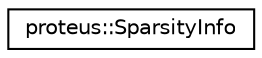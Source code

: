 digraph "Graphical Class Hierarchy"
{
 // LATEX_PDF_SIZE
  edge [fontname="Helvetica",fontsize="10",labelfontname="Helvetica",labelfontsize="10"];
  node [fontname="Helvetica",fontsize="10",shape=record];
  rankdir="LR";
  Node0 [label="proteus::SparsityInfo",height=0.2,width=0.4,color="black", fillcolor="white", style="filled",URL="$df/d94/classproteus_1_1SparsityInfo.html",tooltip=" "];
}
